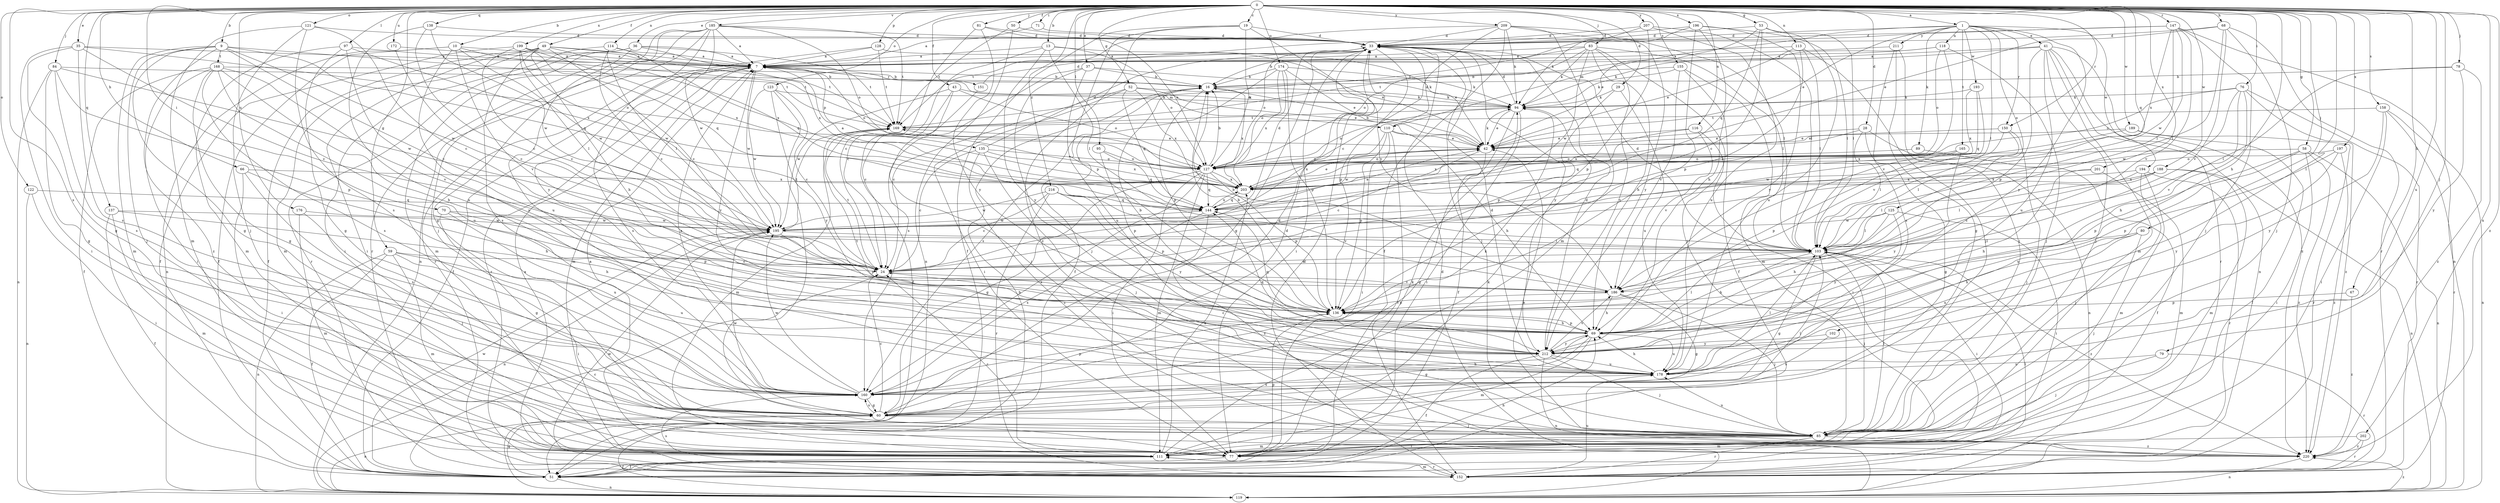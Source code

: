 strict digraph  {
0;
1;
7;
9;
10;
13;
16;
19;
24;
28;
29;
33;
35;
36;
37;
41;
42;
43;
49;
50;
51;
52;
53;
58;
59;
60;
66;
67;
68;
69;
70;
71;
76;
77;
78;
79;
80;
81;
83;
84;
85;
89;
94;
95;
97;
102;
103;
110;
111;
113;
114;
116;
118;
119;
121;
122;
123;
125;
127;
128;
135;
136;
137;
138;
144;
147;
150;
151;
152;
155;
158;
160;
165;
168;
169;
172;
174;
176;
178;
185;
186;
188;
189;
193;
194;
195;
196;
197;
199;
201;
202;
203;
207;
209;
211;
212;
216;
220;
0 -> 1  [label=a];
0 -> 9  [label=b];
0 -> 10  [label=b];
0 -> 13  [label=b];
0 -> 19  [label=c];
0 -> 28  [label=d];
0 -> 29  [label=d];
0 -> 35  [label=e];
0 -> 36  [label=e];
0 -> 37  [label=e];
0 -> 43  [label=f];
0 -> 49  [label=f];
0 -> 50  [label=f];
0 -> 52  [label=g];
0 -> 53  [label=g];
0 -> 58  [label=g];
0 -> 59  [label=g];
0 -> 66  [label=h];
0 -> 67  [label=h];
0 -> 68  [label=h];
0 -> 69  [label=h];
0 -> 70  [label=i];
0 -> 71  [label=i];
0 -> 76  [label=i];
0 -> 78  [label=j];
0 -> 79  [label=j];
0 -> 80  [label=j];
0 -> 81  [label=j];
0 -> 83  [label=j];
0 -> 84  [label=j];
0 -> 95  [label=l];
0 -> 97  [label=l];
0 -> 102  [label=l];
0 -> 113  [label=n];
0 -> 114  [label=n];
0 -> 116  [label=n];
0 -> 121  [label=o];
0 -> 122  [label=o];
0 -> 123  [label=o];
0 -> 128  [label=p];
0 -> 137  [label=q];
0 -> 138  [label=q];
0 -> 144  [label=q];
0 -> 147  [label=r];
0 -> 150  [label=r];
0 -> 155  [label=s];
0 -> 158  [label=s];
0 -> 160  [label=s];
0 -> 172  [label=u];
0 -> 174  [label=u];
0 -> 176  [label=u];
0 -> 178  [label=u];
0 -> 185  [label=v];
0 -> 188  [label=w];
0 -> 189  [label=w];
0 -> 196  [label=x];
0 -> 197  [label=x];
0 -> 199  [label=x];
0 -> 201  [label=x];
0 -> 202  [label=x];
0 -> 207  [label=y];
0 -> 209  [label=y];
0 -> 216  [label=z];
0 -> 220  [label=z];
1 -> 33  [label=d];
1 -> 41  [label=e];
1 -> 42  [label=e];
1 -> 89  [label=k];
1 -> 103  [label=l];
1 -> 110  [label=m];
1 -> 118  [label=n];
1 -> 125  [label=o];
1 -> 150  [label=r];
1 -> 165  [label=t];
1 -> 193  [label=w];
1 -> 194  [label=w];
1 -> 211  [label=y];
1 -> 212  [label=y];
7 -> 16  [label=b];
7 -> 51  [label=f];
7 -> 110  [label=m];
7 -> 111  [label=m];
7 -> 127  [label=o];
7 -> 135  [label=p];
7 -> 151  [label=r];
7 -> 152  [label=r];
7 -> 160  [label=s];
7 -> 195  [label=w];
7 -> 212  [label=y];
9 -> 24  [label=c];
9 -> 60  [label=g];
9 -> 85  [label=j];
9 -> 111  [label=m];
9 -> 144  [label=q];
9 -> 168  [label=t];
9 -> 169  [label=t];
9 -> 195  [label=w];
9 -> 220  [label=z];
10 -> 7  [label=a];
10 -> 51  [label=f];
10 -> 119  [label=n];
10 -> 169  [label=t];
10 -> 178  [label=u];
10 -> 186  [label=v];
10 -> 195  [label=w];
13 -> 7  [label=a];
13 -> 24  [label=c];
13 -> 42  [label=e];
13 -> 103  [label=l];
13 -> 127  [label=o];
13 -> 212  [label=y];
16 -> 94  [label=k];
16 -> 136  [label=p];
16 -> 160  [label=s];
16 -> 203  [label=x];
19 -> 33  [label=d];
19 -> 51  [label=f];
19 -> 127  [label=o];
19 -> 136  [label=p];
19 -> 186  [label=v];
19 -> 220  [label=z];
24 -> 169  [label=t];
24 -> 186  [label=v];
28 -> 42  [label=e];
28 -> 60  [label=g];
28 -> 103  [label=l];
28 -> 119  [label=n];
28 -> 203  [label=x];
29 -> 94  [label=k];
29 -> 136  [label=p];
29 -> 178  [label=u];
33 -> 7  [label=a];
33 -> 60  [label=g];
33 -> 77  [label=i];
33 -> 85  [label=j];
33 -> 127  [label=o];
33 -> 136  [label=p];
33 -> 212  [label=y];
35 -> 7  [label=a];
35 -> 24  [label=c];
35 -> 60  [label=g];
35 -> 77  [label=i];
35 -> 127  [label=o];
35 -> 160  [label=s];
36 -> 7  [label=a];
36 -> 111  [label=m];
36 -> 152  [label=r];
36 -> 160  [label=s];
36 -> 169  [label=t];
36 -> 203  [label=x];
37 -> 16  [label=b];
37 -> 85  [label=j];
37 -> 94  [label=k];
37 -> 160  [label=s];
37 -> 178  [label=u];
41 -> 7  [label=a];
41 -> 85  [label=j];
41 -> 94  [label=k];
41 -> 111  [label=m];
41 -> 119  [label=n];
41 -> 136  [label=p];
41 -> 152  [label=r];
41 -> 178  [label=u];
41 -> 220  [label=z];
42 -> 16  [label=b];
42 -> 24  [label=c];
42 -> 60  [label=g];
42 -> 94  [label=k];
42 -> 127  [label=o];
42 -> 203  [label=x];
43 -> 51  [label=f];
43 -> 85  [label=j];
43 -> 94  [label=k];
43 -> 127  [label=o];
43 -> 195  [label=w];
49 -> 7  [label=a];
49 -> 24  [label=c];
49 -> 51  [label=f];
49 -> 69  [label=h];
49 -> 77  [label=i];
49 -> 111  [label=m];
49 -> 144  [label=q];
49 -> 160  [label=s];
49 -> 169  [label=t];
50 -> 33  [label=d];
50 -> 119  [label=n];
50 -> 169  [label=t];
51 -> 24  [label=c];
51 -> 60  [label=g];
51 -> 69  [label=h];
51 -> 119  [label=n];
51 -> 195  [label=w];
52 -> 24  [label=c];
52 -> 42  [label=e];
52 -> 77  [label=i];
52 -> 94  [label=k];
52 -> 144  [label=q];
52 -> 203  [label=x];
53 -> 24  [label=c];
53 -> 33  [label=d];
53 -> 42  [label=e];
53 -> 103  [label=l];
53 -> 144  [label=q];
53 -> 178  [label=u];
58 -> 77  [label=i];
58 -> 119  [label=n];
58 -> 127  [label=o];
58 -> 136  [label=p];
58 -> 178  [label=u];
58 -> 220  [label=z];
59 -> 24  [label=c];
59 -> 51  [label=f];
59 -> 77  [label=i];
59 -> 111  [label=m];
59 -> 119  [label=n];
59 -> 178  [label=u];
60 -> 24  [label=c];
60 -> 33  [label=d];
60 -> 85  [label=j];
60 -> 103  [label=l];
60 -> 119  [label=n];
60 -> 160  [label=s];
60 -> 195  [label=w];
66 -> 69  [label=h];
66 -> 77  [label=i];
66 -> 160  [label=s];
66 -> 203  [label=x];
67 -> 136  [label=p];
67 -> 220  [label=z];
68 -> 33  [label=d];
68 -> 42  [label=e];
68 -> 85  [label=j];
68 -> 103  [label=l];
68 -> 152  [label=r];
68 -> 186  [label=v];
69 -> 16  [label=b];
69 -> 60  [label=g];
69 -> 103  [label=l];
69 -> 111  [label=m];
69 -> 136  [label=p];
69 -> 144  [label=q];
69 -> 178  [label=u];
69 -> 212  [label=y];
70 -> 60  [label=g];
70 -> 136  [label=p];
70 -> 178  [label=u];
70 -> 195  [label=w];
71 -> 7  [label=a];
71 -> 33  [label=d];
76 -> 69  [label=h];
76 -> 94  [label=k];
76 -> 127  [label=o];
76 -> 152  [label=r];
76 -> 186  [label=v];
76 -> 195  [label=w];
76 -> 220  [label=z];
77 -> 51  [label=f];
77 -> 94  [label=k];
77 -> 136  [label=p];
78 -> 16  [label=b];
78 -> 103  [label=l];
78 -> 212  [label=y];
78 -> 220  [label=z];
79 -> 85  [label=j];
79 -> 152  [label=r];
79 -> 178  [label=u];
80 -> 69  [label=h];
80 -> 85  [label=j];
80 -> 103  [label=l];
80 -> 178  [label=u];
81 -> 24  [label=c];
81 -> 33  [label=d];
81 -> 127  [label=o];
81 -> 212  [label=y];
83 -> 7  [label=a];
83 -> 16  [label=b];
83 -> 69  [label=h];
83 -> 85  [label=j];
83 -> 94  [label=k];
83 -> 103  [label=l];
83 -> 127  [label=o];
83 -> 195  [label=w];
83 -> 212  [label=y];
84 -> 16  [label=b];
84 -> 60  [label=g];
84 -> 119  [label=n];
84 -> 136  [label=p];
84 -> 160  [label=s];
84 -> 195  [label=w];
85 -> 77  [label=i];
85 -> 103  [label=l];
85 -> 111  [label=m];
85 -> 152  [label=r];
85 -> 178  [label=u];
85 -> 220  [label=z];
89 -> 51  [label=f];
89 -> 127  [label=o];
94 -> 33  [label=d];
94 -> 42  [label=e];
94 -> 51  [label=f];
94 -> 77  [label=i];
94 -> 127  [label=o];
94 -> 169  [label=t];
95 -> 127  [label=o];
95 -> 136  [label=p];
95 -> 144  [label=q];
97 -> 7  [label=a];
97 -> 60  [label=g];
97 -> 111  [label=m];
97 -> 178  [label=u];
97 -> 203  [label=x];
102 -> 160  [label=s];
102 -> 212  [label=y];
103 -> 24  [label=c];
103 -> 33  [label=d];
103 -> 60  [label=g];
103 -> 69  [label=h];
103 -> 77  [label=i];
103 -> 85  [label=j];
103 -> 220  [label=z];
110 -> 33  [label=d];
110 -> 42  [label=e];
110 -> 69  [label=h];
110 -> 77  [label=i];
110 -> 136  [label=p];
110 -> 152  [label=r];
110 -> 195  [label=w];
111 -> 7  [label=a];
111 -> 24  [label=c];
111 -> 51  [label=f];
111 -> 94  [label=k];
111 -> 152  [label=r];
111 -> 203  [label=x];
113 -> 7  [label=a];
113 -> 24  [label=c];
113 -> 42  [label=e];
113 -> 85  [label=j];
113 -> 103  [label=l];
114 -> 7  [label=a];
114 -> 24  [label=c];
114 -> 77  [label=i];
114 -> 103  [label=l];
114 -> 203  [label=x];
116 -> 42  [label=e];
116 -> 77  [label=i];
116 -> 144  [label=q];
116 -> 186  [label=v];
118 -> 7  [label=a];
118 -> 85  [label=j];
118 -> 127  [label=o];
118 -> 169  [label=t];
118 -> 186  [label=v];
119 -> 16  [label=b];
119 -> 33  [label=d];
119 -> 220  [label=z];
121 -> 24  [label=c];
121 -> 33  [label=d];
121 -> 85  [label=j];
121 -> 111  [label=m];
121 -> 160  [label=s];
122 -> 77  [label=i];
122 -> 119  [label=n];
122 -> 144  [label=q];
123 -> 24  [label=c];
123 -> 85  [label=j];
123 -> 94  [label=k];
123 -> 195  [label=w];
123 -> 212  [label=y];
125 -> 69  [label=h];
125 -> 77  [label=i];
125 -> 103  [label=l];
125 -> 195  [label=w];
125 -> 212  [label=y];
127 -> 16  [label=b];
127 -> 60  [label=g];
127 -> 77  [label=i];
127 -> 111  [label=m];
127 -> 136  [label=p];
127 -> 144  [label=q];
127 -> 160  [label=s];
127 -> 203  [label=x];
128 -> 7  [label=a];
128 -> 42  [label=e];
128 -> 152  [label=r];
128 -> 169  [label=t];
135 -> 24  [label=c];
135 -> 33  [label=d];
135 -> 85  [label=j];
135 -> 127  [label=o];
135 -> 203  [label=x];
135 -> 220  [label=z];
136 -> 16  [label=b];
136 -> 69  [label=h];
137 -> 51  [label=f];
137 -> 69  [label=h];
137 -> 111  [label=m];
137 -> 195  [label=w];
138 -> 24  [label=c];
138 -> 33  [label=d];
138 -> 178  [label=u];
138 -> 195  [label=w];
144 -> 33  [label=d];
144 -> 42  [label=e];
144 -> 160  [label=s];
144 -> 195  [label=w];
144 -> 203  [label=x];
144 -> 220  [label=z];
147 -> 7  [label=a];
147 -> 33  [label=d];
147 -> 85  [label=j];
147 -> 103  [label=l];
147 -> 119  [label=n];
147 -> 186  [label=v];
147 -> 195  [label=w];
147 -> 203  [label=x];
150 -> 42  [label=e];
150 -> 85  [label=j];
150 -> 103  [label=l];
150 -> 195  [label=w];
151 -> 24  [label=c];
151 -> 33  [label=d];
152 -> 7  [label=a];
152 -> 33  [label=d];
152 -> 103  [label=l];
152 -> 111  [label=m];
152 -> 160  [label=s];
152 -> 178  [label=u];
152 -> 195  [label=w];
155 -> 16  [label=b];
155 -> 51  [label=f];
155 -> 94  [label=k];
155 -> 111  [label=m];
155 -> 186  [label=v];
158 -> 77  [label=i];
158 -> 119  [label=n];
158 -> 152  [label=r];
158 -> 169  [label=t];
158 -> 212  [label=y];
160 -> 7  [label=a];
160 -> 33  [label=d];
160 -> 60  [label=g];
160 -> 69  [label=h];
160 -> 94  [label=k];
160 -> 136  [label=p];
160 -> 195  [label=w];
165 -> 127  [label=o];
165 -> 136  [label=p];
165 -> 203  [label=x];
165 -> 212  [label=y];
168 -> 16  [label=b];
168 -> 51  [label=f];
168 -> 60  [label=g];
168 -> 69  [label=h];
168 -> 77  [label=i];
168 -> 160  [label=s];
168 -> 178  [label=u];
168 -> 186  [label=v];
169 -> 42  [label=e];
169 -> 111  [label=m];
172 -> 7  [label=a];
172 -> 24  [label=c];
174 -> 16  [label=b];
174 -> 42  [label=e];
174 -> 51  [label=f];
174 -> 94  [label=k];
174 -> 127  [label=o];
174 -> 136  [label=p];
174 -> 203  [label=x];
176 -> 85  [label=j];
176 -> 111  [label=m];
176 -> 195  [label=w];
178 -> 33  [label=d];
178 -> 69  [label=h];
178 -> 103  [label=l];
178 -> 160  [label=s];
185 -> 7  [label=a];
185 -> 33  [label=d];
185 -> 60  [label=g];
185 -> 85  [label=j];
185 -> 119  [label=n];
185 -> 127  [label=o];
185 -> 152  [label=r];
185 -> 169  [label=t];
185 -> 195  [label=w];
185 -> 212  [label=y];
186 -> 16  [label=b];
186 -> 60  [label=g];
186 -> 69  [label=h];
186 -> 85  [label=j];
186 -> 136  [label=p];
188 -> 24  [label=c];
188 -> 103  [label=l];
188 -> 111  [label=m];
188 -> 119  [label=n];
188 -> 203  [label=x];
189 -> 42  [label=e];
189 -> 51  [label=f];
189 -> 152  [label=r];
189 -> 203  [label=x];
193 -> 94  [label=k];
193 -> 144  [label=q];
193 -> 186  [label=v];
193 -> 203  [label=x];
194 -> 85  [label=j];
194 -> 103  [label=l];
194 -> 111  [label=m];
194 -> 152  [label=r];
194 -> 203  [label=x];
195 -> 103  [label=l];
195 -> 119  [label=n];
195 -> 136  [label=p];
195 -> 169  [label=t];
196 -> 33  [label=d];
196 -> 69  [label=h];
196 -> 103  [label=l];
196 -> 136  [label=p];
196 -> 169  [label=t];
196 -> 212  [label=y];
197 -> 127  [label=o];
197 -> 136  [label=p];
197 -> 212  [label=y];
197 -> 220  [label=z];
199 -> 7  [label=a];
199 -> 24  [label=c];
199 -> 51  [label=f];
199 -> 103  [label=l];
199 -> 144  [label=q];
199 -> 195  [label=w];
199 -> 203  [label=x];
201 -> 69  [label=h];
201 -> 111  [label=m];
201 -> 203  [label=x];
202 -> 111  [label=m];
202 -> 152  [label=r];
202 -> 220  [label=z];
203 -> 7  [label=a];
203 -> 42  [label=e];
203 -> 144  [label=q];
203 -> 169  [label=t];
207 -> 33  [label=d];
207 -> 94  [label=k];
207 -> 103  [label=l];
207 -> 136  [label=p];
207 -> 178  [label=u];
209 -> 24  [label=c];
209 -> 33  [label=d];
209 -> 51  [label=f];
209 -> 94  [label=k];
209 -> 103  [label=l];
209 -> 111  [label=m];
209 -> 169  [label=t];
209 -> 212  [label=y];
211 -> 7  [label=a];
211 -> 60  [label=g];
211 -> 85  [label=j];
211 -> 160  [label=s];
212 -> 24  [label=c];
212 -> 33  [label=d];
212 -> 51  [label=f];
212 -> 85  [label=j];
212 -> 119  [label=n];
212 -> 144  [label=q];
212 -> 169  [label=t];
212 -> 178  [label=u];
212 -> 186  [label=v];
216 -> 24  [label=c];
216 -> 136  [label=p];
216 -> 144  [label=q];
216 -> 152  [label=r];
216 -> 186  [label=v];
216 -> 195  [label=w];
216 -> 212  [label=y];
220 -> 42  [label=e];
220 -> 119  [label=n];
}
